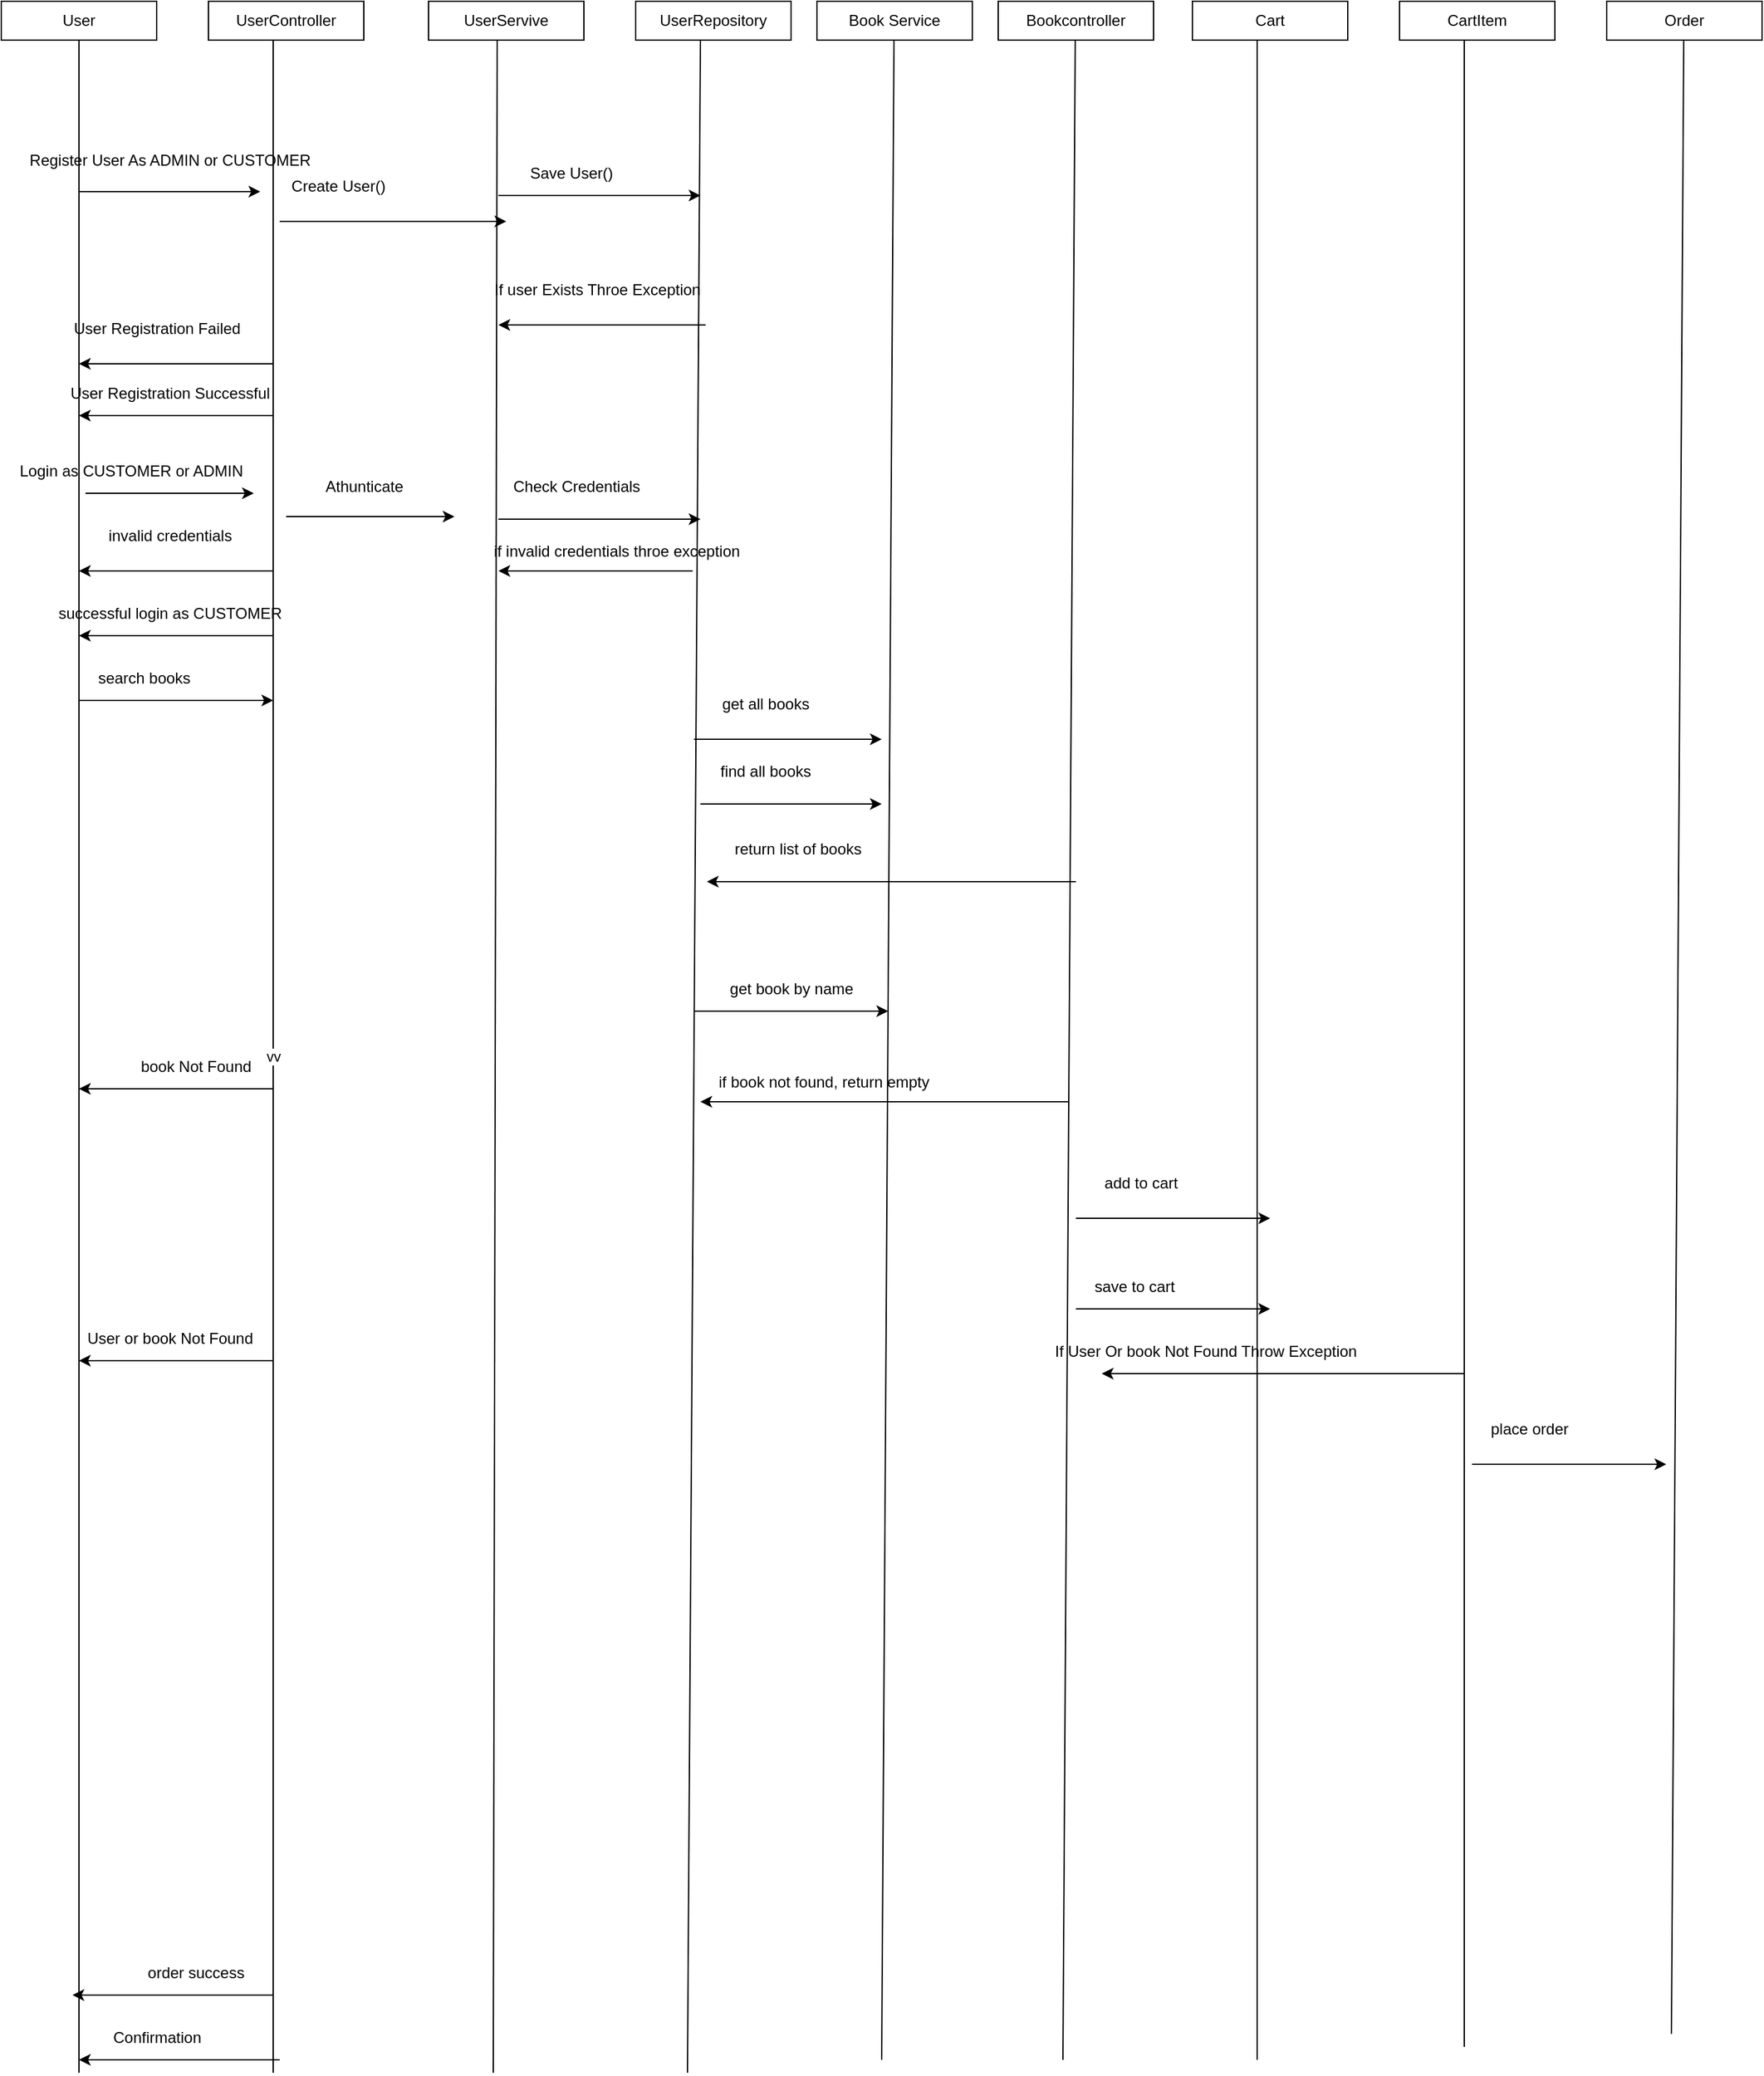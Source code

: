 <mxfile version="24.6.4" type="device">
  <diagram name="Page-1" id="tT5Ipw2HwErVwvldb5kj">
    <mxGraphModel dx="794" dy="1893" grid="1" gridSize="10" guides="1" tooltips="1" connect="1" arrows="1" fold="1" page="1" pageScale="1" pageWidth="827" pageHeight="1169" math="0" shadow="0">
      <root>
        <mxCell id="0" />
        <mxCell id="1" parent="0" />
        <mxCell id="feQ73xQbz-p39PmRA1JL-1" value="User" style="rounded=0;whiteSpace=wrap;html=1;" parent="1" vertex="1">
          <mxGeometry x="30" y="-680" width="120" height="30" as="geometry" />
        </mxCell>
        <mxCell id="feQ73xQbz-p39PmRA1JL-2" value="UserController" style="rounded=0;whiteSpace=wrap;html=1;" parent="1" vertex="1">
          <mxGeometry x="190" y="-680" width="120" height="30" as="geometry" />
        </mxCell>
        <mxCell id="feQ73xQbz-p39PmRA1JL-3" value="UserServive" style="rounded=0;whiteSpace=wrap;html=1;" parent="1" vertex="1">
          <mxGeometry x="360" y="-680" width="120" height="30" as="geometry" />
        </mxCell>
        <mxCell id="feQ73xQbz-p39PmRA1JL-4" value="UserRepository" style="rounded=0;whiteSpace=wrap;html=1;" parent="1" vertex="1">
          <mxGeometry x="520" y="-680" width="120" height="30" as="geometry" />
        </mxCell>
        <mxCell id="feQ73xQbz-p39PmRA1JL-5" value="Book Service" style="rounded=0;whiteSpace=wrap;html=1;" parent="1" vertex="1">
          <mxGeometry x="660" y="-680" width="120" height="30" as="geometry" />
        </mxCell>
        <mxCell id="feQ73xQbz-p39PmRA1JL-6" value="Bookcontroller" style="rounded=0;whiteSpace=wrap;html=1;" parent="1" vertex="1">
          <mxGeometry x="800" y="-680" width="120" height="30" as="geometry" />
        </mxCell>
        <mxCell id="feQ73xQbz-p39PmRA1JL-7" value="" style="endArrow=none;html=1;rounded=0;entryX=0.5;entryY=1;entryDx=0;entryDy=0;" parent="1" target="feQ73xQbz-p39PmRA1JL-1" edge="1">
          <mxGeometry width="50" height="50" relative="1" as="geometry">
            <mxPoint x="90" y="920" as="sourcePoint" />
            <mxPoint x="90" y="-580" as="targetPoint" />
          </mxGeometry>
        </mxCell>
        <mxCell id="feQ73xQbz-p39PmRA1JL-8" value="" style="endArrow=none;html=1;rounded=0;entryX=0.5;entryY=1;entryDx=0;entryDy=0;" parent="1" edge="1">
          <mxGeometry width="50" height="50" relative="1" as="geometry">
            <mxPoint x="560" y="920" as="sourcePoint" />
            <mxPoint x="570" y="-650" as="targetPoint" />
          </mxGeometry>
        </mxCell>
        <mxCell id="feQ73xQbz-p39PmRA1JL-9" value="" style="endArrow=none;html=1;rounded=0;entryX=0.5;entryY=1;entryDx=0;entryDy=0;" parent="1" edge="1">
          <mxGeometry width="50" height="50" relative="1" as="geometry">
            <mxPoint x="410" y="920" as="sourcePoint" />
            <mxPoint x="413" y="-650" as="targetPoint" />
          </mxGeometry>
        </mxCell>
        <mxCell id="feQ73xQbz-p39PmRA1JL-10" value="vv&lt;span style=&quot;color: rgba(0, 0, 0, 0); font-family: monospace; font-size: 0px; text-align: start; background-color: rgb(251, 251, 251);&quot;&gt;%3CmxGraphModel%3E%3Croot%3E%3CmxCell%20id%3D%220%22%2F%3E%3CmxCell%20id%3D%221%22%20parent%3D%220%22%2F%3E%3CmxCell%20id%3D%222%22%20value%3D%22%22%20style%3D%22endArrow%3Dnone%3Bhtml%3D1%3Brounded%3D0%3BentryX%3D0.5%3BentryY%3D1%3BentryDx%3D0%3BentryDy%3D0%3B%22%20edge%3D%221%22%20parent%3D%221%22%3E%3CmxGeometry%20width%3D%2250%22%20height%3D%2250%22%20relative%3D%221%22%20as%3D%22geometry%22%3E%3CmxPoint%20x%3D%2290%22%20y%3D%2216.8%22%20as%3D%22sourcePoint%22%2F%3E%3CmxPoint%20x%3D%2290%22%20y%3D%22-650%22%20as%3D%22targetPoint%22%2F%3E%3C%2FmxGeometry%3E%3C%2FmxCell%3E%3C%2Froot%3E%3C%2FmxGraphModel%3E&lt;/span&gt;&lt;span style=&quot;color: rgba(0, 0, 0, 0); font-family: monospace; font-size: 0px; text-align: start; background-color: rgb(251, 251, 251);&quot;&gt;%3CmxGraphModel%3E%3Croot%3E%3CmxCell%20id%3D%220%22%2F%3E%3CmxCell%20id%3D%221%22%20parent%3D%220%22%2F%3E%3CmxCell%20id%3D%222%22%20value%3D%22%22%20style%3D%22endArrow%3Dnone%3Bhtml%3D1%3Brounded%3D0%3BentryX%3D0.5%3BentryY%3D1%3BentryDx%3D0%3BentryDy%3D0%3B%22%20edge%3D%221%22%20parent%3D%221%22%3E%3CmxGeometry%20width%3D%2250%22%20height%3D%2250%22%20relative%3D%221%22%20as%3D%22geometry%22%3E%3CmxPoint%20x%3D%2290%22%20y%3D%2216.8%22%20as%3D%22sourcePoint%22%2F%3E%3CmxPoint%20x%3D%2290%22%20y%3D%22-650%22%20as%3D%22targetPoint%22%2F%3E%3C%2FmxGeometry%3E%3C%2FmxCell%3E%3C%2Froot%3E%3C%2FmxGraphModel%3E&lt;/span&gt;&lt;span style=&quot;color: rgba(0, 0, 0, 0); font-family: monospace; font-size: 0px; text-align: start; background-color: rgb(251, 251, 251);&quot;&gt;%3CmxGraphModel%3E%3Croot%3E%3CmxCell%20id%3D%220%22%2F%3E%3CmxCell%20id%3D%221%22%20parent%3D%220%22%2F%3E%3CmxCell%20id%3D%222%22%20value%3D%22%22%20style%3D%22endArrow%3Dnone%3Bhtml%3D1%3Brounded%3D0%3BentryX%3D0.5%3BentryY%3D1%3BentryDx%3D0%3BentryDy%3D0%3B%22%20edge%3D%221%22%20parent%3D%221%22%3E%3CmxGeometry%20width%3D%2250%22%20height%3D%2250%22%20relative%3D%221%22%20as%3D%22geometry%22%3E%3CmxPoint%20x%3D%2290%22%20y%3D%2216.8%22%20as%3D%22sourcePoint%22%2F%3E%3CmxPoint%20x%3D%2290%22%20y%3D%22-650%22%20as%3D%22targetPoint%22%2F%3E%3C%2FmxGeometry%3E%3C%2FmxCell%3E%3C%2Froot%3E%3C%2FmxGraphModel%3E&lt;/span&gt;&lt;span style=&quot;color: rgba(0, 0, 0, 0); font-family: monospace; font-size: 0px; text-align: start; background-color: rgb(251, 251, 251);&quot;&gt;%3CmxGraphModel%3E%3Croot%3E%3CmxCell%20id%3D%220%22%2F%3E%3CmxCell%20id%3D%221%22%20parent%3D%220%22%2F%3E%3CmxCell%20id%3D%222%22%20value%3D%22%22%20style%3D%22endArrow%3Dnone%3Bhtml%3D1%3Brounded%3D0%3BentryX%3D0.5%3BentryY%3D1%3BentryDx%3D0%3BentryDy%3D0%3B%22%20edge%3D%221%22%20parent%3D%221%22%3E%3CmxGeometry%20width%3D%2250%22%20height%3D%2250%22%20relative%3D%221%22%20as%3D%22geometry%22%3E%3CmxPoint%20x%3D%2290%22%20y%3D%2216.8%22%20as%3D%22sourcePoint%22%2F%3E%3CmxPoint%20x%3D%2290%22%20y%3D%22-650%22%20as%3D%22targetPoint%22%2F%3E%3C%2FmxGeometry%3E%3C%2FmxCell%3E%3C%2Froot%3E%3C%2FmxGraphModel%3E&lt;/span&gt;&lt;span style=&quot;color: rgba(0, 0, 0, 0); font-family: monospace; font-size: 0px; text-align: start; background-color: rgb(251, 251, 251);&quot;&gt;%3CmxGraphModel%3E%3Croot%3E%3CmxCell%20id%3D%220%22%2F%3E%3CmxCell%20id%3D%221%22%20parent%3D%220%22%2F%3E%3CmxCell%20id%3D%222%22%20value%3D%22%22%20style%3D%22endArrow%3Dnone%3Bhtml%3D1%3Brounded%3D0%3BentryX%3D0.5%3BentryY%3D1%3BentryDx%3D0%3BentryDy%3D0%3B%22%20edge%3D%221%22%20parent%3D%221%22%3E%3CmxGeometry%20width%3D%2250%22%20height%3D%2250%22%20relative%3D%221%22%20as%3D%22geometry%22%3E%3CmxPoint%20x%3D%2290%22%20y%3D%2216.8%22%20as%3D%22sourcePoint%22%2F%3E%3CmxPoint%20x%3D%2290%22%20y%3D%22-650%22%20as%3D%22targetPoint%22%2F%3E%3C%2FmxGeometry%3E%3C%2FmxCell%3E%3C%2Froot%3E%3C%2FmxGraphModel%3E&lt;/span&gt;" style="endArrow=none;html=1;rounded=0;entryX=0.5;entryY=1;entryDx=0;entryDy=0;" parent="1" edge="1">
          <mxGeometry width="50" height="50" relative="1" as="geometry">
            <mxPoint x="240" y="920" as="sourcePoint" />
            <mxPoint x="240" y="-650" as="targetPoint" />
          </mxGeometry>
        </mxCell>
        <mxCell id="feQ73xQbz-p39PmRA1JL-11" value="" style="endArrow=none;html=1;rounded=0;entryX=0.5;entryY=1;entryDx=0;entryDy=0;" parent="1" edge="1">
          <mxGeometry width="50" height="50" relative="1" as="geometry">
            <mxPoint x="850" y="910" as="sourcePoint" />
            <mxPoint x="859.5" y="-650" as="targetPoint" />
          </mxGeometry>
        </mxCell>
        <mxCell id="feQ73xQbz-p39PmRA1JL-12" value="" style="endArrow=none;html=1;rounded=0;entryX=0.5;entryY=1;entryDx=0;entryDy=0;" parent="1" edge="1">
          <mxGeometry width="50" height="50" relative="1" as="geometry">
            <mxPoint x="710" y="910" as="sourcePoint" />
            <mxPoint x="719.5" y="-650" as="targetPoint" />
          </mxGeometry>
        </mxCell>
        <mxCell id="feQ73xQbz-p39PmRA1JL-13" value="" style="endArrow=classic;html=1;rounded=0;" parent="1" edge="1">
          <mxGeometry width="50" height="50" relative="1" as="geometry">
            <mxPoint x="95" y="-300" as="sourcePoint" />
            <mxPoint x="225" y="-300" as="targetPoint" />
          </mxGeometry>
        </mxCell>
        <mxCell id="feQ73xQbz-p39PmRA1JL-14" value="" style="endArrow=classic;html=1;rounded=0;" parent="1" edge="1">
          <mxGeometry width="50" height="50" relative="1" as="geometry">
            <mxPoint x="90" y="-533" as="sourcePoint" />
            <mxPoint x="230" y="-533" as="targetPoint" />
          </mxGeometry>
        </mxCell>
        <mxCell id="feQ73xQbz-p39PmRA1JL-15" value="" style="endArrow=classic;html=1;rounded=0;" parent="1" edge="1">
          <mxGeometry width="50" height="50" relative="1" as="geometry">
            <mxPoint x="414" y="-530" as="sourcePoint" />
            <mxPoint x="570" y="-530" as="targetPoint" />
          </mxGeometry>
        </mxCell>
        <mxCell id="feQ73xQbz-p39PmRA1JL-16" value="" style="endArrow=classic;html=1;rounded=0;" parent="1" edge="1">
          <mxGeometry width="50" height="50" relative="1" as="geometry">
            <mxPoint x="565" y="-110" as="sourcePoint" />
            <mxPoint x="710" y="-110" as="targetPoint" />
          </mxGeometry>
        </mxCell>
        <mxCell id="feQ73xQbz-p39PmRA1JL-18" value="" style="endArrow=classic;html=1;rounded=0;" parent="1" edge="1">
          <mxGeometry width="50" height="50" relative="1" as="geometry">
            <mxPoint x="245" y="-510" as="sourcePoint" />
            <mxPoint x="420" y="-510" as="targetPoint" />
          </mxGeometry>
        </mxCell>
        <mxCell id="feQ73xQbz-p39PmRA1JL-19" value="" style="endArrow=classic;html=1;rounded=0;" parent="1" edge="1">
          <mxGeometry width="50" height="50" relative="1" as="geometry">
            <mxPoint x="90" y="-140" as="sourcePoint" />
            <mxPoint x="240" y="-140" as="targetPoint" />
          </mxGeometry>
        </mxCell>
        <mxCell id="feQ73xQbz-p39PmRA1JL-21" value="" style="endArrow=classic;html=1;rounded=0;" parent="1" edge="1">
          <mxGeometry width="50" height="50" relative="1" as="geometry">
            <mxPoint x="250" y="-282" as="sourcePoint" />
            <mxPoint x="380" y="-282" as="targetPoint" />
          </mxGeometry>
        </mxCell>
        <mxCell id="feQ73xQbz-p39PmRA1JL-22" value="" style="endArrow=classic;html=1;rounded=0;" parent="1" edge="1">
          <mxGeometry width="50" height="50" relative="1" as="geometry">
            <mxPoint x="574" y="-430" as="sourcePoint" />
            <mxPoint x="414" y="-430" as="targetPoint" />
          </mxGeometry>
        </mxCell>
        <mxCell id="feQ73xQbz-p39PmRA1JL-23" value="" style="endArrow=classic;html=1;rounded=0;" parent="1" edge="1">
          <mxGeometry width="50" height="50" relative="1" as="geometry">
            <mxPoint x="564" y="-240" as="sourcePoint" />
            <mxPoint x="414" y="-240" as="targetPoint" />
          </mxGeometry>
        </mxCell>
        <mxCell id="feQ73xQbz-p39PmRA1JL-24" value="" style="endArrow=classic;html=1;rounded=0;" parent="1" edge="1">
          <mxGeometry width="50" height="50" relative="1" as="geometry">
            <mxPoint x="240" y="160" as="sourcePoint" />
            <mxPoint x="90" y="160" as="targetPoint" />
          </mxGeometry>
        </mxCell>
        <mxCell id="feQ73xQbz-p39PmRA1JL-25" value="Register User As ADMIN or CUSTOMER" style="text;html=1;align=center;verticalAlign=middle;resizable=0;points=[];autosize=1;strokeColor=none;fillColor=none;" parent="1" vertex="1">
          <mxGeometry x="40" y="-572" width="240" height="30" as="geometry" />
        </mxCell>
        <mxCell id="feQ73xQbz-p39PmRA1JL-26" value="Create User()" style="text;html=1;align=center;verticalAlign=middle;resizable=0;points=[];autosize=1;strokeColor=none;fillColor=none;" parent="1" vertex="1">
          <mxGeometry x="240" y="-552" width="100" height="30" as="geometry" />
        </mxCell>
        <mxCell id="feQ73xQbz-p39PmRA1JL-27" value="Save User()" style="text;html=1;align=center;verticalAlign=middle;resizable=0;points=[];autosize=1;strokeColor=none;fillColor=none;" parent="1" vertex="1">
          <mxGeometry x="425" y="-562" width="90" height="30" as="geometry" />
        </mxCell>
        <mxCell id="feQ73xQbz-p39PmRA1JL-28" value="If user Exists Throe Exception" style="text;html=1;align=center;verticalAlign=middle;resizable=0;points=[];autosize=1;strokeColor=none;fillColor=none;" parent="1" vertex="1">
          <mxGeometry x="400" y="-472" width="180" height="30" as="geometry" />
        </mxCell>
        <mxCell id="feQ73xQbz-p39PmRA1JL-29" value="" style="endArrow=classic;html=1;rounded=0;" parent="1" edge="1">
          <mxGeometry width="50" height="50" relative="1" as="geometry">
            <mxPoint x="240" y="-400" as="sourcePoint" />
            <mxPoint x="90" y="-400" as="targetPoint" />
          </mxGeometry>
        </mxCell>
        <mxCell id="feQ73xQbz-p39PmRA1JL-30" value="User Registration Failed" style="text;html=1;align=center;verticalAlign=middle;resizable=0;points=[];autosize=1;strokeColor=none;fillColor=none;" parent="1" vertex="1">
          <mxGeometry x="75" y="-442" width="150" height="30" as="geometry" />
        </mxCell>
        <mxCell id="feQ73xQbz-p39PmRA1JL-31" value="" style="endArrow=classic;html=1;rounded=0;" parent="1" edge="1">
          <mxGeometry width="50" height="50" relative="1" as="geometry">
            <mxPoint x="240" y="-360" as="sourcePoint" />
            <mxPoint x="90" y="-360" as="targetPoint" />
          </mxGeometry>
        </mxCell>
        <mxCell id="feQ73xQbz-p39PmRA1JL-32" value="User Registration Successful" style="text;html=1;align=center;verticalAlign=middle;resizable=0;points=[];autosize=1;strokeColor=none;fillColor=none;" parent="1" vertex="1">
          <mxGeometry x="70" y="-392" width="180" height="30" as="geometry" />
        </mxCell>
        <mxCell id="feQ73xQbz-p39PmRA1JL-33" value="Login as CUSTOMER or ADMIN" style="text;html=1;align=center;verticalAlign=middle;resizable=0;points=[];autosize=1;strokeColor=none;fillColor=none;" parent="1" vertex="1">
          <mxGeometry x="30" y="-332" width="200" height="30" as="geometry" />
        </mxCell>
        <mxCell id="feQ73xQbz-p39PmRA1JL-34" value="Athunticate" style="text;html=1;align=center;verticalAlign=middle;resizable=0;points=[];autosize=1;strokeColor=none;fillColor=none;" parent="1" vertex="1">
          <mxGeometry x="270" y="-320" width="80" height="30" as="geometry" />
        </mxCell>
        <mxCell id="feQ73xQbz-p39PmRA1JL-35" value="Check Credentials" style="text;html=1;align=center;verticalAlign=middle;resizable=0;points=[];autosize=1;strokeColor=none;fillColor=none;" parent="1" vertex="1">
          <mxGeometry x="414" y="-320" width="120" height="30" as="geometry" />
        </mxCell>
        <mxCell id="feQ73xQbz-p39PmRA1JL-36" value="if invalid credentials throe exception" style="text;html=1;align=center;verticalAlign=middle;resizable=0;points=[];autosize=1;strokeColor=none;fillColor=none;" parent="1" vertex="1">
          <mxGeometry x="400" y="-270" width="210" height="30" as="geometry" />
        </mxCell>
        <mxCell id="feQ73xQbz-p39PmRA1JL-37" value="" style="endArrow=classic;html=1;rounded=0;" parent="1" edge="1">
          <mxGeometry width="50" height="50" relative="1" as="geometry">
            <mxPoint x="240" y="-240" as="sourcePoint" />
            <mxPoint x="90" y="-240" as="targetPoint" />
          </mxGeometry>
        </mxCell>
        <mxCell id="feQ73xQbz-p39PmRA1JL-38" value="invalid credentials" style="text;html=1;align=center;verticalAlign=middle;resizable=0;points=[];autosize=1;strokeColor=none;fillColor=none;" parent="1" vertex="1">
          <mxGeometry x="100" y="-282" width="120" height="30" as="geometry" />
        </mxCell>
        <mxCell id="feQ73xQbz-p39PmRA1JL-39" value="" style="endArrow=classic;html=1;rounded=0;" parent="1" edge="1">
          <mxGeometry width="50" height="50" relative="1" as="geometry">
            <mxPoint x="240" y="-190" as="sourcePoint" />
            <mxPoint x="90" y="-190" as="targetPoint" />
          </mxGeometry>
        </mxCell>
        <mxCell id="feQ73xQbz-p39PmRA1JL-40" value="successful login as CUSTOMER" style="text;html=1;align=center;verticalAlign=middle;resizable=0;points=[];autosize=1;strokeColor=none;fillColor=none;" parent="1" vertex="1">
          <mxGeometry x="60" y="-222" width="200" height="30" as="geometry" />
        </mxCell>
        <mxCell id="feQ73xQbz-p39PmRA1JL-41" value="search books" style="text;html=1;align=center;verticalAlign=middle;resizable=0;points=[];autosize=1;strokeColor=none;fillColor=none;" parent="1" vertex="1">
          <mxGeometry x="95" y="-172" width="90" height="30" as="geometry" />
        </mxCell>
        <mxCell id="feQ73xQbz-p39PmRA1JL-42" value="get all books" style="text;html=1;align=center;verticalAlign=middle;resizable=0;points=[];autosize=1;strokeColor=none;fillColor=none;" parent="1" vertex="1">
          <mxGeometry x="575" y="-152" width="90" height="30" as="geometry" />
        </mxCell>
        <mxCell id="feQ73xQbz-p39PmRA1JL-43" value="" style="endArrow=classic;html=1;rounded=0;" parent="1" edge="1">
          <mxGeometry width="50" height="50" relative="1" as="geometry">
            <mxPoint x="860" as="sourcePoint" />
            <mxPoint x="575" as="targetPoint" />
          </mxGeometry>
        </mxCell>
        <mxCell id="feQ73xQbz-p39PmRA1JL-44" value="" style="endArrow=classic;html=1;rounded=0;" parent="1" edge="1">
          <mxGeometry width="50" height="50" relative="1" as="geometry">
            <mxPoint x="570" y="-60" as="sourcePoint" />
            <mxPoint x="710" y="-60" as="targetPoint" />
          </mxGeometry>
        </mxCell>
        <mxCell id="feQ73xQbz-p39PmRA1JL-46" value="find all books" style="text;html=1;align=center;verticalAlign=middle;resizable=0;points=[];autosize=1;strokeColor=none;fillColor=none;" parent="1" vertex="1">
          <mxGeometry x="575" y="-100" width="90" height="30" as="geometry" />
        </mxCell>
        <mxCell id="feQ73xQbz-p39PmRA1JL-47" value="return list of books" style="text;html=1;align=center;verticalAlign=middle;resizable=0;points=[];autosize=1;strokeColor=none;fillColor=none;" parent="1" vertex="1">
          <mxGeometry x="585" y="-40" width="120" height="30" as="geometry" />
        </mxCell>
        <mxCell id="feQ73xQbz-p39PmRA1JL-49" value="" style="endArrow=classic;html=1;rounded=0;" parent="1" edge="1">
          <mxGeometry width="50" height="50" relative="1" as="geometry">
            <mxPoint x="565" y="100" as="sourcePoint" />
            <mxPoint x="715" y="100" as="targetPoint" />
          </mxGeometry>
        </mxCell>
        <mxCell id="feQ73xQbz-p39PmRA1JL-55" value="if book not found, return empty" style="text;html=1;align=center;verticalAlign=middle;resizable=0;points=[];autosize=1;strokeColor=none;fillColor=none;" parent="1" vertex="1">
          <mxGeometry x="570" y="140" width="190" height="30" as="geometry" />
        </mxCell>
        <mxCell id="feQ73xQbz-p39PmRA1JL-57" value="book Not Found" style="text;html=1;align=center;verticalAlign=middle;resizable=0;points=[];autosize=1;strokeColor=none;fillColor=none;" parent="1" vertex="1">
          <mxGeometry x="125" y="128" width="110" height="30" as="geometry" />
        </mxCell>
        <mxCell id="feQ73xQbz-p39PmRA1JL-58" value="Cart" style="rounded=0;whiteSpace=wrap;html=1;" parent="1" vertex="1">
          <mxGeometry x="950" y="-680" width="120" height="30" as="geometry" />
        </mxCell>
        <mxCell id="feQ73xQbz-p39PmRA1JL-59" value="CartItem" style="rounded=0;whiteSpace=wrap;html=1;" parent="1" vertex="1">
          <mxGeometry x="1110" y="-680" width="120" height="30" as="geometry" />
        </mxCell>
        <mxCell id="feQ73xQbz-p39PmRA1JL-60" value="" style="endArrow=none;html=1;rounded=0;entryX=0.5;entryY=1;entryDx=0;entryDy=0;" parent="1" edge="1">
          <mxGeometry width="50" height="50" relative="1" as="geometry">
            <mxPoint x="1000" y="910" as="sourcePoint" />
            <mxPoint x="1000" y="-650" as="targetPoint" />
          </mxGeometry>
        </mxCell>
        <mxCell id="feQ73xQbz-p39PmRA1JL-61" value="" style="endArrow=none;html=1;rounded=0;entryX=0.5;entryY=1;entryDx=0;entryDy=0;" parent="1" edge="1">
          <mxGeometry width="50" height="50" relative="1" as="geometry">
            <mxPoint x="1160" y="900" as="sourcePoint" />
            <mxPoint x="1160" y="-650" as="targetPoint" />
          </mxGeometry>
        </mxCell>
        <mxCell id="feQ73xQbz-p39PmRA1JL-63" value="" style="endArrow=classic;html=1;rounded=0;" parent="1" edge="1">
          <mxGeometry width="50" height="50" relative="1" as="geometry">
            <mxPoint x="860" y="260" as="sourcePoint" />
            <mxPoint x="1010" y="260" as="targetPoint" />
          </mxGeometry>
        </mxCell>
        <mxCell id="feQ73xQbz-p39PmRA1JL-64" value="add to cart" style="text;html=1;align=center;verticalAlign=middle;resizable=0;points=[];autosize=1;strokeColor=none;fillColor=none;" parent="1" vertex="1">
          <mxGeometry x="870" y="218" width="80" height="30" as="geometry" />
        </mxCell>
        <mxCell id="feQ73xQbz-p39PmRA1JL-65" value="" style="endArrow=classic;html=1;rounded=0;" parent="1" edge="1">
          <mxGeometry width="50" height="50" relative="1" as="geometry">
            <mxPoint x="860" y="330" as="sourcePoint" />
            <mxPoint x="1010" y="330" as="targetPoint" />
          </mxGeometry>
        </mxCell>
        <mxCell id="feQ73xQbz-p39PmRA1JL-66" value="save to cart" style="text;html=1;align=center;verticalAlign=middle;resizable=0;points=[];autosize=1;strokeColor=none;fillColor=none;" parent="1" vertex="1">
          <mxGeometry x="860" y="298" width="90" height="30" as="geometry" />
        </mxCell>
        <mxCell id="feQ73xQbz-p39PmRA1JL-67" value="" style="endArrow=classic;html=1;rounded=0;" parent="1" edge="1">
          <mxGeometry width="50" height="50" relative="1" as="geometry">
            <mxPoint x="1160" y="380" as="sourcePoint" />
            <mxPoint x="880" y="380" as="targetPoint" />
          </mxGeometry>
        </mxCell>
        <mxCell id="feQ73xQbz-p39PmRA1JL-68" value="If User Or book Not Found Throw Exception" style="text;html=1;align=center;verticalAlign=middle;resizable=0;points=[];autosize=1;strokeColor=none;fillColor=none;" parent="1" vertex="1">
          <mxGeometry x="830" y="348" width="260" height="30" as="geometry" />
        </mxCell>
        <mxCell id="feQ73xQbz-p39PmRA1JL-69" value="" style="endArrow=classic;html=1;rounded=0;" parent="1" edge="1">
          <mxGeometry width="50" height="50" relative="1" as="geometry">
            <mxPoint x="240" y="370" as="sourcePoint" />
            <mxPoint x="90" y="370" as="targetPoint" />
          </mxGeometry>
        </mxCell>
        <mxCell id="feQ73xQbz-p39PmRA1JL-70" value="User or book Not Found" style="text;html=1;align=center;verticalAlign=middle;resizable=0;points=[];autosize=1;strokeColor=none;fillColor=none;" parent="1" vertex="1">
          <mxGeometry x="85" y="338" width="150" height="30" as="geometry" />
        </mxCell>
        <mxCell id="feQ73xQbz-p39PmRA1JL-71" value="Order" style="rounded=0;whiteSpace=wrap;html=1;" parent="1" vertex="1">
          <mxGeometry x="1270" y="-680" width="120" height="30" as="geometry" />
        </mxCell>
        <mxCell id="feQ73xQbz-p39PmRA1JL-73" value="" style="endArrow=none;html=1;rounded=0;entryX=0.5;entryY=1;entryDx=0;entryDy=0;" parent="1" edge="1">
          <mxGeometry width="50" height="50" relative="1" as="geometry">
            <mxPoint x="1320" y="890" as="sourcePoint" />
            <mxPoint x="1329.5" y="-650" as="targetPoint" />
          </mxGeometry>
        </mxCell>
        <mxCell id="feQ73xQbz-p39PmRA1JL-76" value="" style="endArrow=classic;html=1;rounded=0;" parent="1" edge="1">
          <mxGeometry width="50" height="50" relative="1" as="geometry">
            <mxPoint x="1166" y="450" as="sourcePoint" />
            <mxPoint x="1316" y="450" as="targetPoint" />
          </mxGeometry>
        </mxCell>
        <mxCell id="feQ73xQbz-p39PmRA1JL-85" value="" style="endArrow=classic;html=1;rounded=0;" parent="1" edge="1">
          <mxGeometry width="50" height="50" relative="1" as="geometry">
            <mxPoint x="240" y="860" as="sourcePoint" />
            <mxPoint x="85" y="860" as="targetPoint" />
          </mxGeometry>
        </mxCell>
        <mxCell id="feQ73xQbz-p39PmRA1JL-86" value="" style="endArrow=classic;html=1;rounded=0;" parent="1" edge="1">
          <mxGeometry width="50" height="50" relative="1" as="geometry">
            <mxPoint x="245" y="910" as="sourcePoint" />
            <mxPoint x="90" y="910" as="targetPoint" />
          </mxGeometry>
        </mxCell>
        <mxCell id="feQ73xQbz-p39PmRA1JL-90" value="order success" style="text;html=1;align=center;verticalAlign=middle;resizable=0;points=[];autosize=1;strokeColor=none;fillColor=none;" parent="1" vertex="1">
          <mxGeometry x="130" y="828" width="100" height="30" as="geometry" />
        </mxCell>
        <mxCell id="feQ73xQbz-p39PmRA1JL-91" value="Confirmation " style="text;html=1;align=center;verticalAlign=middle;resizable=0;points=[];autosize=1;strokeColor=none;fillColor=none;" parent="1" vertex="1">
          <mxGeometry x="105" y="878" width="90" height="30" as="geometry" />
        </mxCell>
        <mxCell id="feQ73xQbz-p39PmRA1JL-92" value="place order" style="text;html=1;align=center;verticalAlign=middle;resizable=0;points=[];autosize=1;strokeColor=none;fillColor=none;" parent="1" vertex="1">
          <mxGeometry x="1170" y="408" width="80" height="30" as="geometry" />
        </mxCell>
        <mxCell id="feQ73xQbz-p39PmRA1JL-98" value="" style="endArrow=classic;html=1;rounded=0;" parent="1" edge="1">
          <mxGeometry width="50" height="50" relative="1" as="geometry">
            <mxPoint x="414" y="-280" as="sourcePoint" />
            <mxPoint x="570" y="-280" as="targetPoint" />
          </mxGeometry>
        </mxCell>
        <mxCell id="feQ73xQbz-p39PmRA1JL-99" value="" style="endArrow=classic;html=1;rounded=0;" parent="1" edge="1">
          <mxGeometry width="50" height="50" relative="1" as="geometry">
            <mxPoint x="855" y="170" as="sourcePoint" />
            <mxPoint x="570" y="170" as="targetPoint" />
          </mxGeometry>
        </mxCell>
        <mxCell id="U_TfQSQBzFYJlG9PBX-N-2" value="get book by name" style="text;html=1;align=center;verticalAlign=middle;resizable=0;points=[];autosize=1;strokeColor=none;fillColor=none;" vertex="1" parent="1">
          <mxGeometry x="580" y="68" width="120" height="30" as="geometry" />
        </mxCell>
      </root>
    </mxGraphModel>
  </diagram>
</mxfile>
